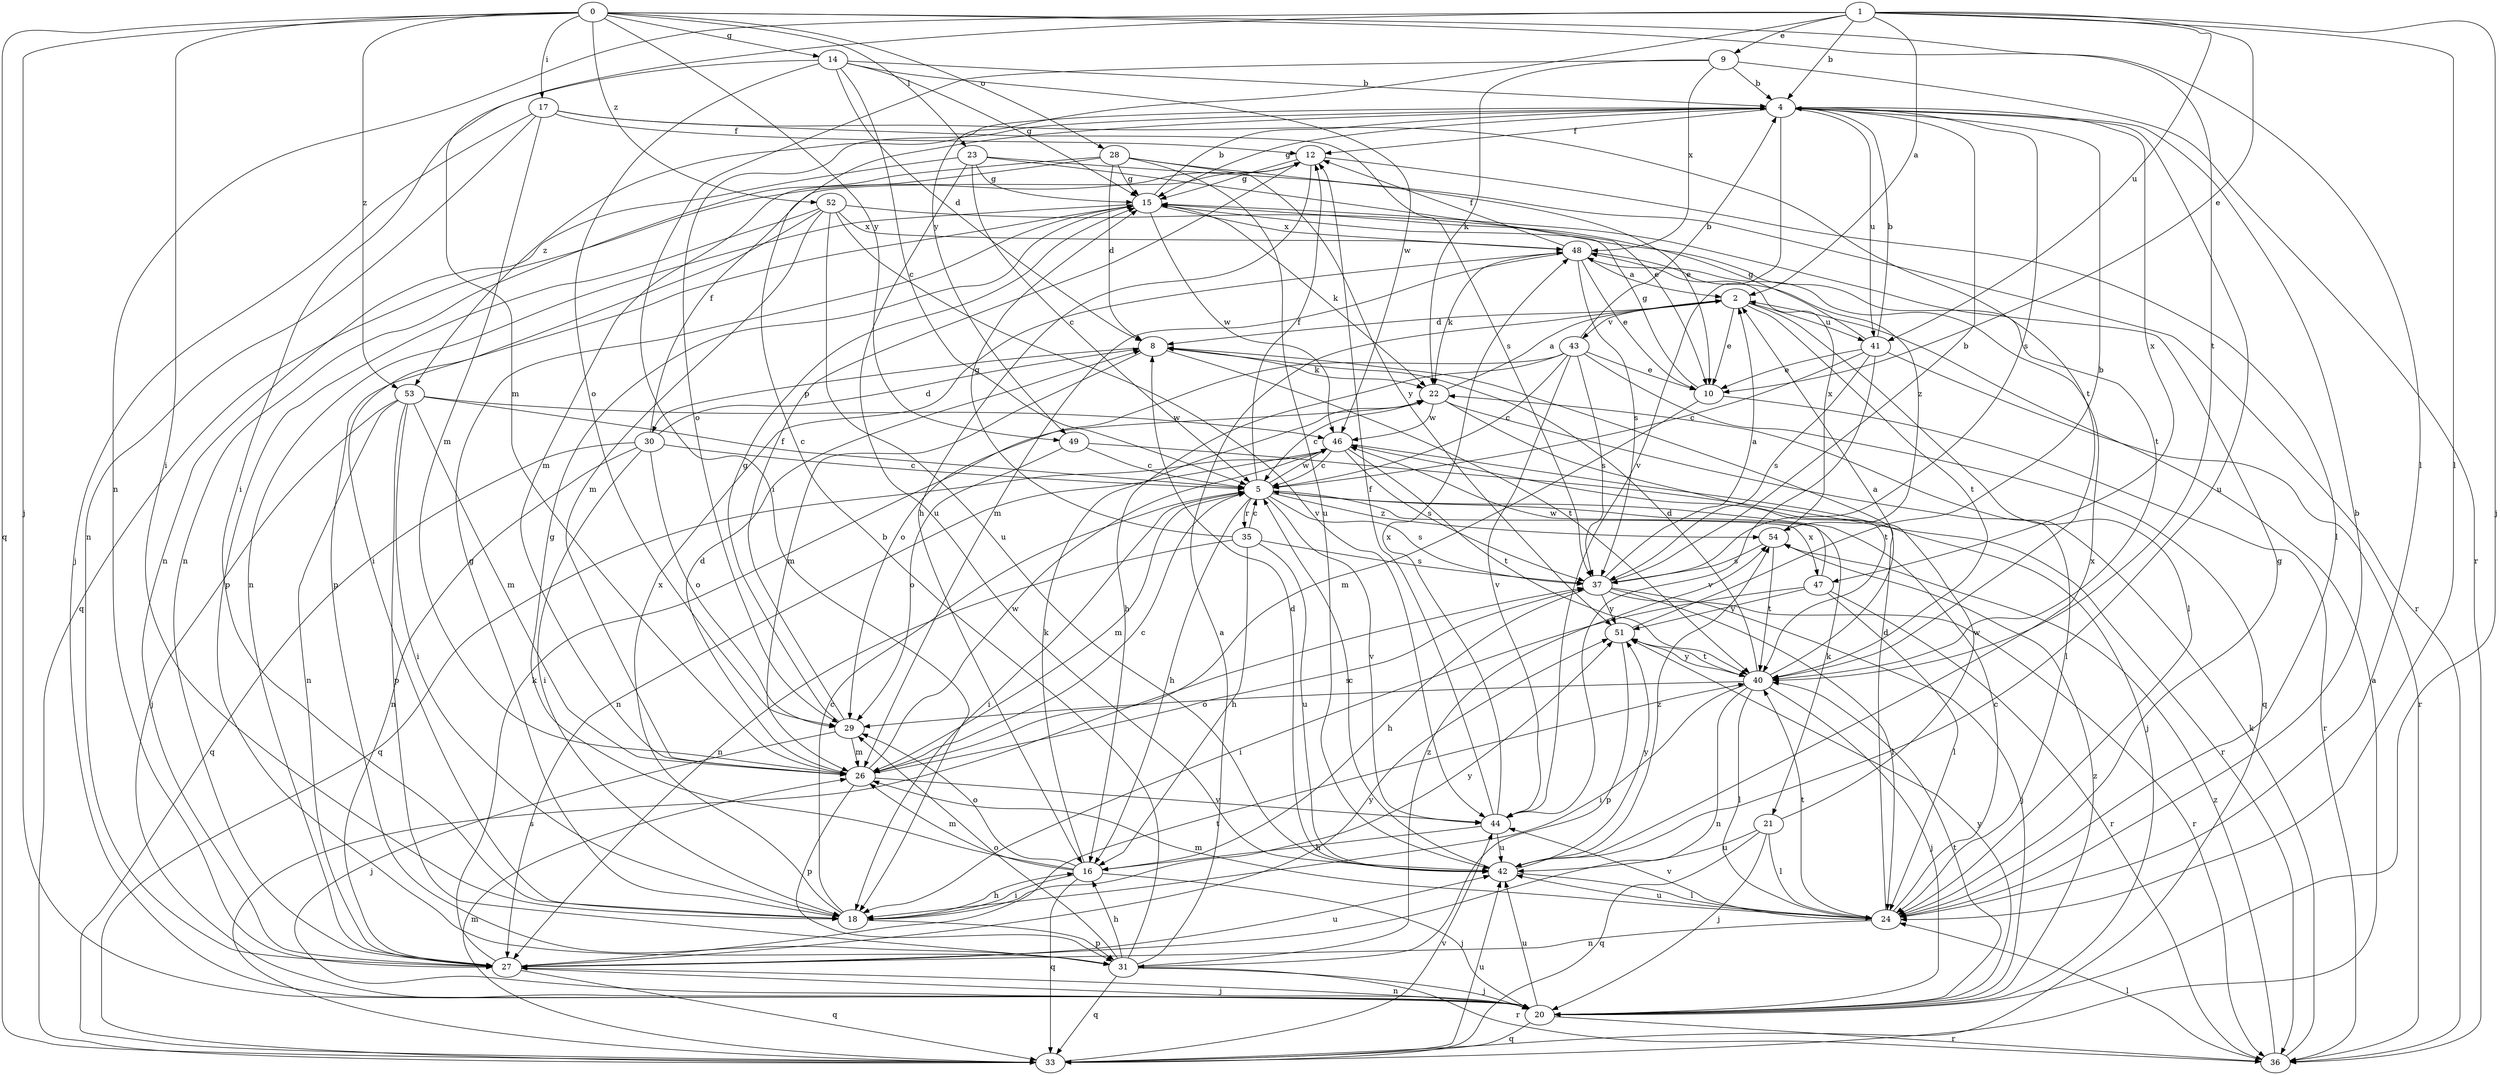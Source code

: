 strict digraph  {
0;
1;
2;
4;
5;
8;
9;
10;
12;
14;
15;
16;
17;
18;
20;
21;
22;
23;
24;
26;
27;
28;
29;
30;
31;
33;
35;
36;
37;
40;
41;
42;
43;
44;
46;
47;
48;
49;
51;
52;
53;
54;
0 -> 14  [label=g];
0 -> 17  [label=i];
0 -> 18  [label=i];
0 -> 20  [label=j];
0 -> 23  [label=l];
0 -> 24  [label=l];
0 -> 28  [label=o];
0 -> 33  [label=q];
0 -> 40  [label=t];
0 -> 49  [label=y];
0 -> 52  [label=z];
0 -> 53  [label=z];
1 -> 2  [label=a];
1 -> 4  [label=b];
1 -> 9  [label=e];
1 -> 10  [label=e];
1 -> 20  [label=j];
1 -> 24  [label=l];
1 -> 26  [label=m];
1 -> 27  [label=n];
1 -> 41  [label=u];
1 -> 49  [label=y];
2 -> 8  [label=d];
2 -> 10  [label=e];
2 -> 24  [label=l];
2 -> 40  [label=t];
2 -> 41  [label=u];
2 -> 43  [label=v];
4 -> 12  [label=f];
4 -> 15  [label=g];
4 -> 29  [label=o];
4 -> 37  [label=s];
4 -> 41  [label=u];
4 -> 42  [label=u];
4 -> 44  [label=v];
4 -> 47  [label=x];
4 -> 53  [label=z];
5 -> 12  [label=f];
5 -> 16  [label=h];
5 -> 18  [label=i];
5 -> 21  [label=k];
5 -> 26  [label=m];
5 -> 35  [label=r];
5 -> 37  [label=s];
5 -> 44  [label=v];
5 -> 46  [label=w];
5 -> 47  [label=x];
5 -> 54  [label=z];
8 -> 22  [label=k];
8 -> 26  [label=m];
8 -> 30  [label=p];
8 -> 40  [label=t];
9 -> 4  [label=b];
9 -> 18  [label=i];
9 -> 22  [label=k];
9 -> 36  [label=r];
9 -> 48  [label=x];
10 -> 15  [label=g];
10 -> 26  [label=m];
10 -> 36  [label=r];
12 -> 15  [label=g];
12 -> 16  [label=h];
12 -> 24  [label=l];
12 -> 33  [label=q];
14 -> 4  [label=b];
14 -> 5  [label=c];
14 -> 8  [label=d];
14 -> 15  [label=g];
14 -> 18  [label=i];
14 -> 29  [label=o];
14 -> 46  [label=w];
15 -> 4  [label=b];
15 -> 22  [label=k];
15 -> 27  [label=n];
15 -> 31  [label=p];
15 -> 46  [label=w];
15 -> 48  [label=x];
16 -> 15  [label=g];
16 -> 18  [label=i];
16 -> 20  [label=j];
16 -> 22  [label=k];
16 -> 26  [label=m];
16 -> 29  [label=o];
16 -> 33  [label=q];
17 -> 12  [label=f];
17 -> 20  [label=j];
17 -> 26  [label=m];
17 -> 27  [label=n];
17 -> 37  [label=s];
17 -> 40  [label=t];
18 -> 5  [label=c];
18 -> 15  [label=g];
18 -> 16  [label=h];
18 -> 31  [label=p];
18 -> 48  [label=x];
18 -> 51  [label=y];
20 -> 27  [label=n];
20 -> 33  [label=q];
20 -> 36  [label=r];
20 -> 40  [label=t];
20 -> 42  [label=u];
20 -> 51  [label=y];
20 -> 54  [label=z];
21 -> 20  [label=j];
21 -> 24  [label=l];
21 -> 33  [label=q];
21 -> 42  [label=u];
21 -> 46  [label=w];
22 -> 2  [label=a];
22 -> 5  [label=c];
22 -> 24  [label=l];
22 -> 40  [label=t];
22 -> 46  [label=w];
23 -> 5  [label=c];
23 -> 10  [label=e];
23 -> 15  [label=g];
23 -> 27  [label=n];
23 -> 36  [label=r];
23 -> 42  [label=u];
24 -> 4  [label=b];
24 -> 5  [label=c];
24 -> 8  [label=d];
24 -> 15  [label=g];
24 -> 26  [label=m];
24 -> 27  [label=n];
24 -> 40  [label=t];
24 -> 42  [label=u];
24 -> 44  [label=v];
26 -> 5  [label=c];
26 -> 8  [label=d];
26 -> 31  [label=p];
26 -> 37  [label=s];
26 -> 44  [label=v];
26 -> 46  [label=w];
27 -> 20  [label=j];
27 -> 22  [label=k];
27 -> 33  [label=q];
27 -> 40  [label=t];
27 -> 42  [label=u];
27 -> 51  [label=y];
28 -> 8  [label=d];
28 -> 10  [label=e];
28 -> 15  [label=g];
28 -> 26  [label=m];
28 -> 27  [label=n];
28 -> 42  [label=u];
28 -> 51  [label=y];
29 -> 12  [label=f];
29 -> 15  [label=g];
29 -> 20  [label=j];
29 -> 26  [label=m];
30 -> 5  [label=c];
30 -> 8  [label=d];
30 -> 12  [label=f];
30 -> 18  [label=i];
30 -> 27  [label=n];
30 -> 29  [label=o];
30 -> 33  [label=q];
31 -> 2  [label=a];
31 -> 4  [label=b];
31 -> 16  [label=h];
31 -> 20  [label=j];
31 -> 29  [label=o];
31 -> 33  [label=q];
31 -> 36  [label=r];
31 -> 54  [label=z];
33 -> 2  [label=a];
33 -> 26  [label=m];
33 -> 37  [label=s];
33 -> 42  [label=u];
33 -> 44  [label=v];
35 -> 5  [label=c];
35 -> 15  [label=g];
35 -> 16  [label=h];
35 -> 27  [label=n];
35 -> 37  [label=s];
35 -> 42  [label=u];
36 -> 22  [label=k];
36 -> 24  [label=l];
36 -> 54  [label=z];
37 -> 2  [label=a];
37 -> 4  [label=b];
37 -> 16  [label=h];
37 -> 20  [label=j];
37 -> 24  [label=l];
37 -> 36  [label=r];
37 -> 51  [label=y];
40 -> 2  [label=a];
40 -> 8  [label=d];
40 -> 18  [label=i];
40 -> 20  [label=j];
40 -> 24  [label=l];
40 -> 27  [label=n];
40 -> 29  [label=o];
40 -> 51  [label=y];
41 -> 4  [label=b];
41 -> 5  [label=c];
41 -> 10  [label=e];
41 -> 15  [label=g];
41 -> 36  [label=r];
41 -> 37  [label=s];
41 -> 44  [label=v];
42 -> 5  [label=c];
42 -> 8  [label=d];
42 -> 24  [label=l];
42 -> 48  [label=x];
42 -> 51  [label=y];
42 -> 54  [label=z];
43 -> 4  [label=b];
43 -> 5  [label=c];
43 -> 10  [label=e];
43 -> 16  [label=h];
43 -> 29  [label=o];
43 -> 33  [label=q];
43 -> 37  [label=s];
43 -> 44  [label=v];
44 -> 12  [label=f];
44 -> 16  [label=h];
44 -> 42  [label=u];
44 -> 48  [label=x];
46 -> 5  [label=c];
46 -> 20  [label=j];
46 -> 27  [label=n];
46 -> 33  [label=q];
46 -> 37  [label=s];
46 -> 40  [label=t];
47 -> 18  [label=i];
47 -> 24  [label=l];
47 -> 36  [label=r];
47 -> 46  [label=w];
47 -> 51  [label=y];
48 -> 2  [label=a];
48 -> 10  [label=e];
48 -> 12  [label=f];
48 -> 22  [label=k];
48 -> 26  [label=m];
48 -> 37  [label=s];
48 -> 54  [label=z];
49 -> 5  [label=c];
49 -> 29  [label=o];
49 -> 36  [label=r];
51 -> 4  [label=b];
51 -> 31  [label=p];
51 -> 40  [label=t];
52 -> 18  [label=i];
52 -> 26  [label=m];
52 -> 31  [label=p];
52 -> 40  [label=t];
52 -> 42  [label=u];
52 -> 44  [label=v];
52 -> 48  [label=x];
53 -> 5  [label=c];
53 -> 18  [label=i];
53 -> 20  [label=j];
53 -> 26  [label=m];
53 -> 27  [label=n];
53 -> 31  [label=p];
53 -> 46  [label=w];
54 -> 37  [label=s];
54 -> 40  [label=t];
54 -> 48  [label=x];
}
